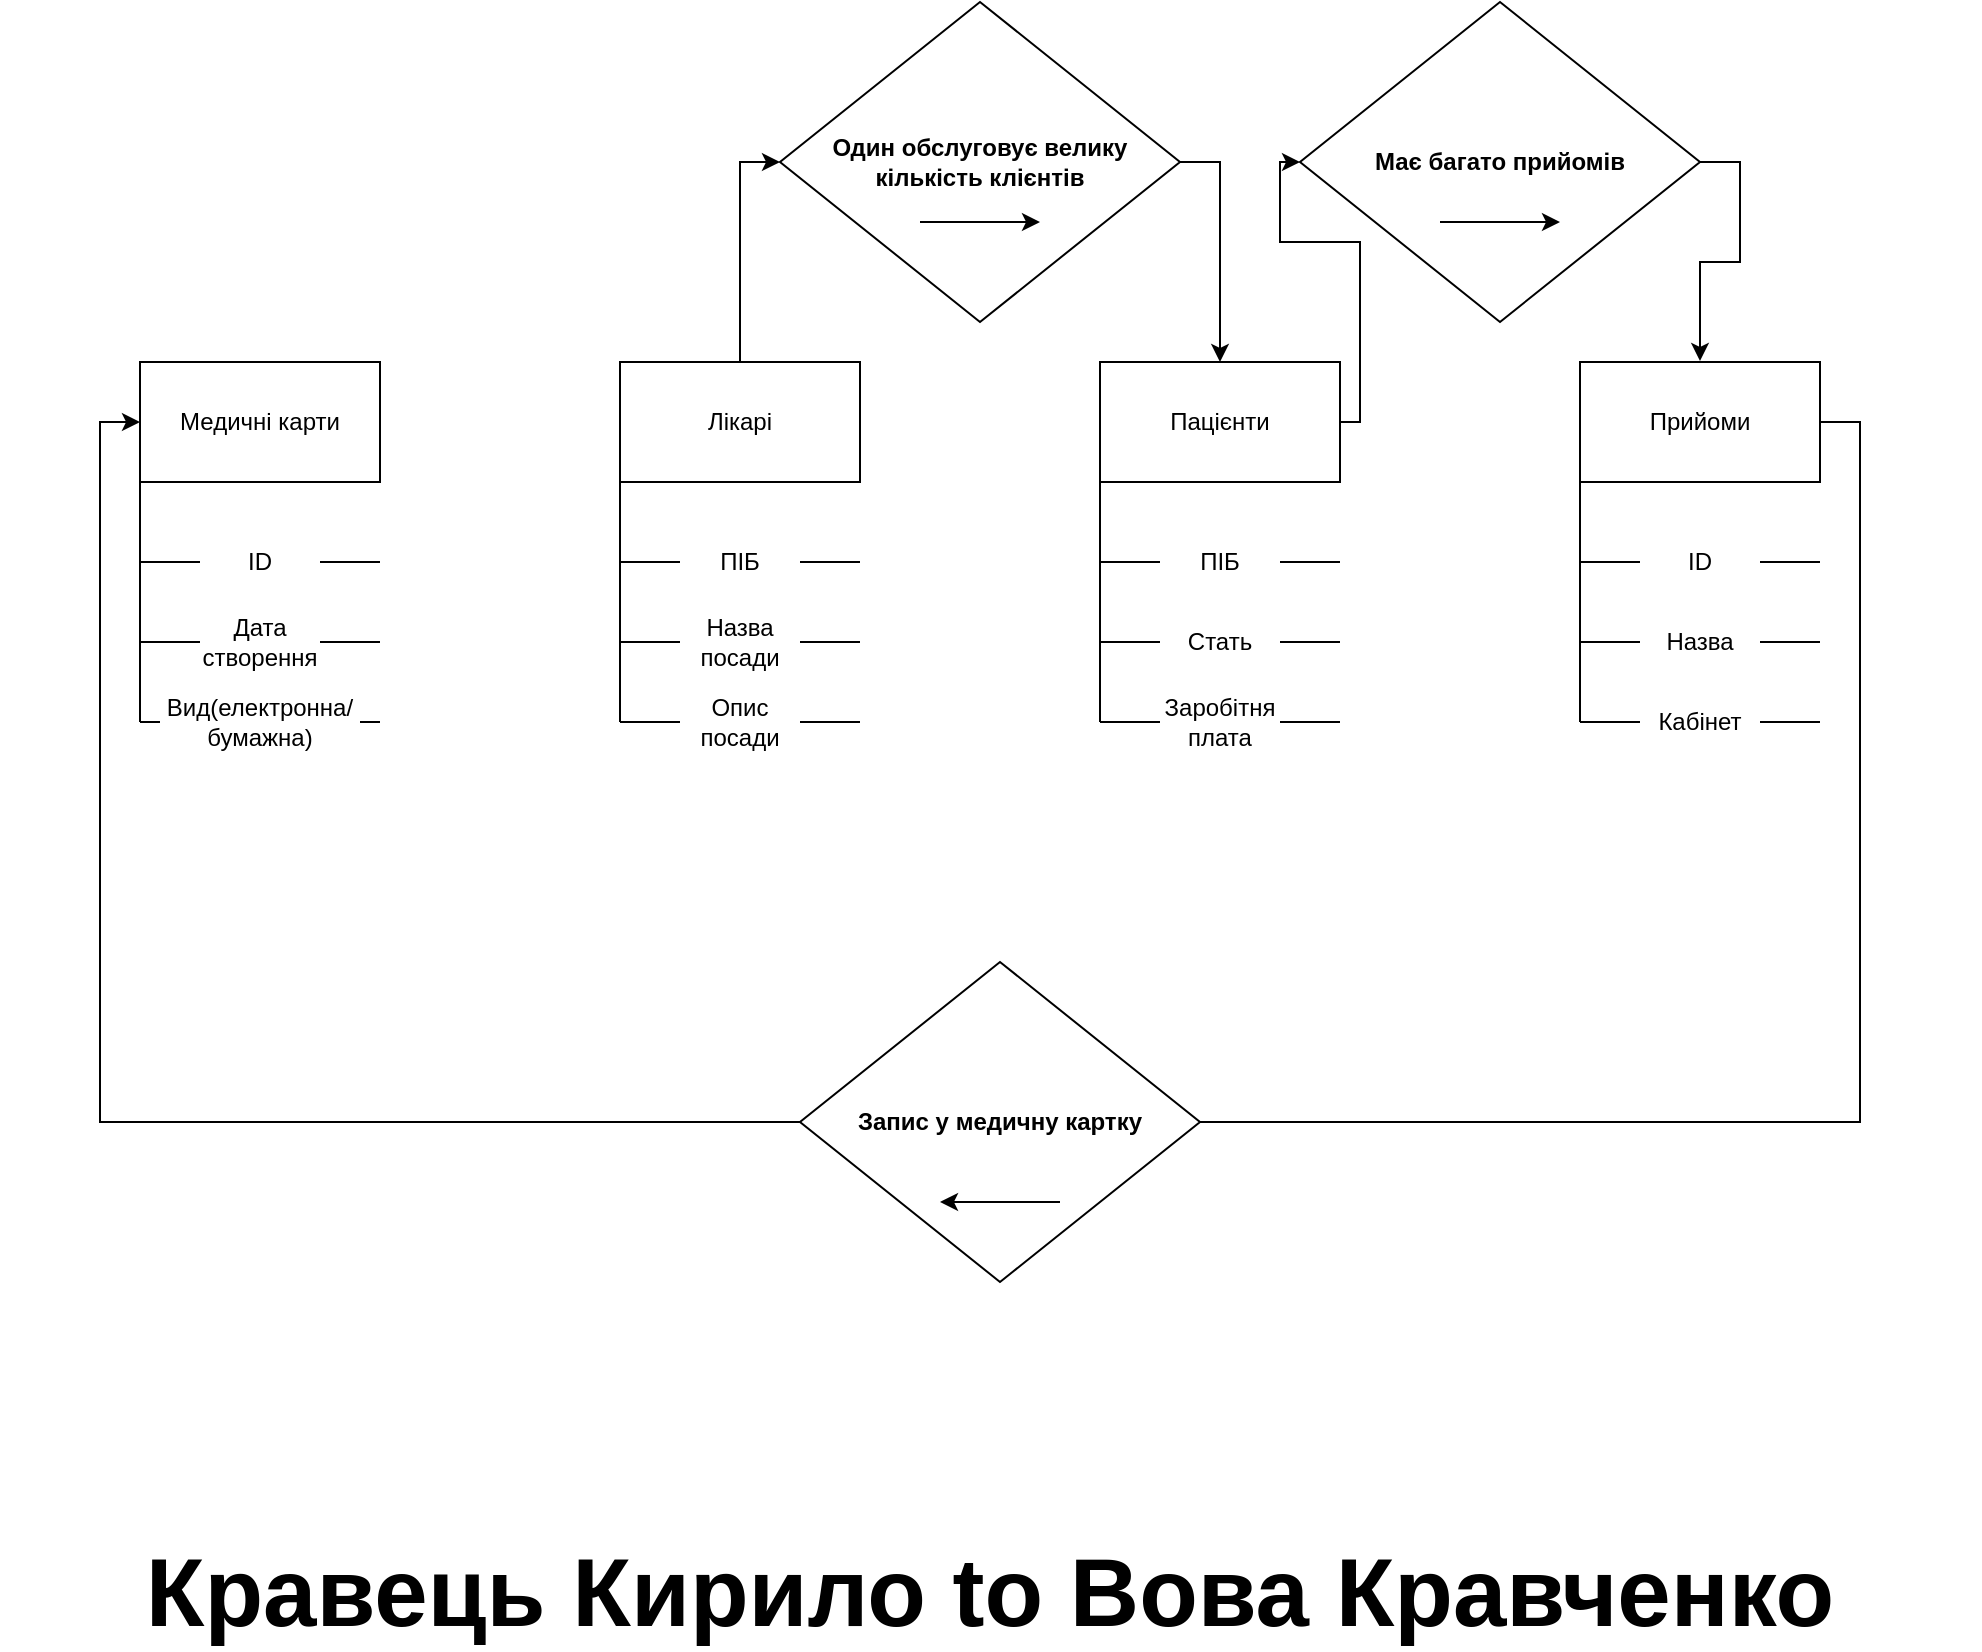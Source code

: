 <mxfile version="24.2.2" type="github">
  <diagram name="Страница — 1" id="xZ5Gj-hdqyK41NKk00E6">
    <mxGraphModel dx="2722" dy="1315" grid="1" gridSize="10" guides="1" tooltips="1" connect="1" arrows="1" fold="1" page="1" pageScale="1" pageWidth="827" pageHeight="1169" math="0" shadow="0">
      <root>
        <mxCell id="0" />
        <mxCell id="1" parent="0" />
        <mxCell id="9ATjfPb1PaCqOjxjtset-1" value="Медичні карти" style="rounded=0;whiteSpace=wrap;html=1;" vertex="1" parent="1">
          <mxGeometry x="160" y="200" width="120" height="60" as="geometry" />
        </mxCell>
        <mxCell id="9ATjfPb1PaCqOjxjtset-2" value="" style="endArrow=none;html=1;rounded=0;entryX=0;entryY=1;entryDx=0;entryDy=0;" edge="1" parent="1" target="9ATjfPb1PaCqOjxjtset-1">
          <mxGeometry width="50" height="50" relative="1" as="geometry">
            <mxPoint x="160" y="380" as="sourcePoint" />
            <mxPoint x="300" y="450" as="targetPoint" />
          </mxGeometry>
        </mxCell>
        <mxCell id="9ATjfPb1PaCqOjxjtset-3" value="" style="endArrow=none;html=1;rounded=0;" edge="1" parent="1" source="9ATjfPb1PaCqOjxjtset-7">
          <mxGeometry width="50" height="50" relative="1" as="geometry">
            <mxPoint x="160" y="300" as="sourcePoint" />
            <mxPoint x="280" y="300" as="targetPoint" />
          </mxGeometry>
        </mxCell>
        <mxCell id="9ATjfPb1PaCqOjxjtset-4" value="" style="endArrow=none;html=1;rounded=0;" edge="1" parent="1" source="9ATjfPb1PaCqOjxjtset-9">
          <mxGeometry width="50" height="50" relative="1" as="geometry">
            <mxPoint x="160" y="340" as="sourcePoint" />
            <mxPoint x="280" y="340" as="targetPoint" />
          </mxGeometry>
        </mxCell>
        <mxCell id="9ATjfPb1PaCqOjxjtset-5" value="" style="endArrow=none;html=1;rounded=0;" edge="1" parent="1">
          <mxGeometry width="50" height="50" relative="1" as="geometry">
            <mxPoint x="270" y="380" as="sourcePoint" />
            <mxPoint x="280" y="380" as="targetPoint" />
          </mxGeometry>
        </mxCell>
        <mxCell id="9ATjfPb1PaCqOjxjtset-6" value="" style="endArrow=none;html=1;rounded=0;" edge="1" parent="1" target="9ATjfPb1PaCqOjxjtset-7">
          <mxGeometry width="50" height="50" relative="1" as="geometry">
            <mxPoint x="160" y="300" as="sourcePoint" />
            <mxPoint x="280" y="300" as="targetPoint" />
          </mxGeometry>
        </mxCell>
        <mxCell id="9ATjfPb1PaCqOjxjtset-7" value="ID" style="text;html=1;align=center;verticalAlign=middle;whiteSpace=wrap;rounded=0;" vertex="1" parent="1">
          <mxGeometry x="190" y="290" width="60" height="20" as="geometry" />
        </mxCell>
        <mxCell id="9ATjfPb1PaCqOjxjtset-8" value="" style="endArrow=none;html=1;rounded=0;" edge="1" parent="1" target="9ATjfPb1PaCqOjxjtset-9">
          <mxGeometry width="50" height="50" relative="1" as="geometry">
            <mxPoint x="160" y="340" as="sourcePoint" />
            <mxPoint x="280" y="340" as="targetPoint" />
          </mxGeometry>
        </mxCell>
        <mxCell id="9ATjfPb1PaCqOjxjtset-9" value="Дата створення" style="text;html=1;align=center;verticalAlign=middle;whiteSpace=wrap;rounded=0;" vertex="1" parent="1">
          <mxGeometry x="190" y="330" width="60" height="20" as="geometry" />
        </mxCell>
        <mxCell id="9ATjfPb1PaCqOjxjtset-10" value="" style="endArrow=none;html=1;rounded=0;" edge="1" parent="1">
          <mxGeometry width="50" height="50" relative="1" as="geometry">
            <mxPoint x="160" y="380" as="sourcePoint" />
            <mxPoint x="170" y="380" as="targetPoint" />
          </mxGeometry>
        </mxCell>
        <mxCell id="9ATjfPb1PaCqOjxjtset-11" value="Вид(електронна/бумажна)" style="text;html=1;align=center;verticalAlign=middle;whiteSpace=wrap;rounded=0;" vertex="1" parent="1">
          <mxGeometry x="190" y="370" width="60" height="20" as="geometry" />
        </mxCell>
        <mxCell id="9ATjfPb1PaCqOjxjtset-47" style="edgeStyle=orthogonalEdgeStyle;rounded=0;orthogonalLoop=1;jettySize=auto;html=1;exitX=0.5;exitY=0;exitDx=0;exitDy=0;entryX=0;entryY=0.5;entryDx=0;entryDy=0;" edge="1" parent="1" source="9ATjfPb1PaCqOjxjtset-12" target="9ATjfPb1PaCqOjxjtset-45">
          <mxGeometry relative="1" as="geometry" />
        </mxCell>
        <mxCell id="9ATjfPb1PaCqOjxjtset-12" value="Лікарі" style="rounded=0;whiteSpace=wrap;html=1;" vertex="1" parent="1">
          <mxGeometry x="400" y="200" width="120" height="60" as="geometry" />
        </mxCell>
        <mxCell id="9ATjfPb1PaCqOjxjtset-13" value="" style="endArrow=none;html=1;rounded=0;entryX=0;entryY=1;entryDx=0;entryDy=0;" edge="1" parent="1" target="9ATjfPb1PaCqOjxjtset-12">
          <mxGeometry width="50" height="50" relative="1" as="geometry">
            <mxPoint x="400" y="380" as="sourcePoint" />
            <mxPoint x="540" y="450" as="targetPoint" />
          </mxGeometry>
        </mxCell>
        <mxCell id="9ATjfPb1PaCqOjxjtset-14" value="" style="endArrow=none;html=1;rounded=0;" edge="1" parent="1" source="9ATjfPb1PaCqOjxjtset-18">
          <mxGeometry width="50" height="50" relative="1" as="geometry">
            <mxPoint x="400" y="300" as="sourcePoint" />
            <mxPoint x="520" y="300" as="targetPoint" />
          </mxGeometry>
        </mxCell>
        <mxCell id="9ATjfPb1PaCqOjxjtset-15" value="" style="endArrow=none;html=1;rounded=0;" edge="1" parent="1" source="9ATjfPb1PaCqOjxjtset-20">
          <mxGeometry width="50" height="50" relative="1" as="geometry">
            <mxPoint x="400" y="340" as="sourcePoint" />
            <mxPoint x="520" y="340" as="targetPoint" />
          </mxGeometry>
        </mxCell>
        <mxCell id="9ATjfPb1PaCqOjxjtset-16" value="" style="endArrow=none;html=1;rounded=0;" edge="1" parent="1" source="9ATjfPb1PaCqOjxjtset-22">
          <mxGeometry width="50" height="50" relative="1" as="geometry">
            <mxPoint x="400" y="380" as="sourcePoint" />
            <mxPoint x="520" y="380" as="targetPoint" />
          </mxGeometry>
        </mxCell>
        <mxCell id="9ATjfPb1PaCqOjxjtset-17" value="" style="endArrow=none;html=1;rounded=0;" edge="1" parent="1" target="9ATjfPb1PaCqOjxjtset-18">
          <mxGeometry width="50" height="50" relative="1" as="geometry">
            <mxPoint x="400" y="300" as="sourcePoint" />
            <mxPoint x="520" y="300" as="targetPoint" />
          </mxGeometry>
        </mxCell>
        <mxCell id="9ATjfPb1PaCqOjxjtset-18" value="ПІБ" style="text;html=1;align=center;verticalAlign=middle;whiteSpace=wrap;rounded=0;" vertex="1" parent="1">
          <mxGeometry x="430" y="290" width="60" height="20" as="geometry" />
        </mxCell>
        <mxCell id="9ATjfPb1PaCqOjxjtset-19" value="" style="endArrow=none;html=1;rounded=0;" edge="1" parent="1" target="9ATjfPb1PaCqOjxjtset-20">
          <mxGeometry width="50" height="50" relative="1" as="geometry">
            <mxPoint x="400" y="340" as="sourcePoint" />
            <mxPoint x="520" y="340" as="targetPoint" />
          </mxGeometry>
        </mxCell>
        <mxCell id="9ATjfPb1PaCqOjxjtset-20" value="Назва посади" style="text;html=1;align=center;verticalAlign=middle;whiteSpace=wrap;rounded=0;" vertex="1" parent="1">
          <mxGeometry x="430" y="330" width="60" height="20" as="geometry" />
        </mxCell>
        <mxCell id="9ATjfPb1PaCqOjxjtset-21" value="" style="endArrow=none;html=1;rounded=0;" edge="1" parent="1" target="9ATjfPb1PaCqOjxjtset-22">
          <mxGeometry width="50" height="50" relative="1" as="geometry">
            <mxPoint x="400" y="380" as="sourcePoint" />
            <mxPoint x="520" y="380" as="targetPoint" />
          </mxGeometry>
        </mxCell>
        <mxCell id="9ATjfPb1PaCqOjxjtset-22" value="Опис посади" style="text;html=1;align=center;verticalAlign=middle;whiteSpace=wrap;rounded=0;" vertex="1" parent="1">
          <mxGeometry x="430" y="370" width="60" height="20" as="geometry" />
        </mxCell>
        <mxCell id="9ATjfPb1PaCqOjxjtset-23" value="Пацієнти" style="rounded=0;whiteSpace=wrap;html=1;" vertex="1" parent="1">
          <mxGeometry x="640" y="200" width="120" height="60" as="geometry" />
        </mxCell>
        <mxCell id="9ATjfPb1PaCqOjxjtset-24" value="" style="endArrow=none;html=1;rounded=0;entryX=0;entryY=1;entryDx=0;entryDy=0;" edge="1" parent="1" target="9ATjfPb1PaCqOjxjtset-23">
          <mxGeometry width="50" height="50" relative="1" as="geometry">
            <mxPoint x="640" y="380" as="sourcePoint" />
            <mxPoint x="780" y="450" as="targetPoint" />
          </mxGeometry>
        </mxCell>
        <mxCell id="9ATjfPb1PaCqOjxjtset-25" value="" style="endArrow=none;html=1;rounded=0;" edge="1" parent="1" source="9ATjfPb1PaCqOjxjtset-29">
          <mxGeometry width="50" height="50" relative="1" as="geometry">
            <mxPoint x="640" y="300" as="sourcePoint" />
            <mxPoint x="760" y="300" as="targetPoint" />
          </mxGeometry>
        </mxCell>
        <mxCell id="9ATjfPb1PaCqOjxjtset-26" value="" style="endArrow=none;html=1;rounded=0;" edge="1" parent="1" source="9ATjfPb1PaCqOjxjtset-31">
          <mxGeometry width="50" height="50" relative="1" as="geometry">
            <mxPoint x="640" y="340" as="sourcePoint" />
            <mxPoint x="760" y="340" as="targetPoint" />
          </mxGeometry>
        </mxCell>
        <mxCell id="9ATjfPb1PaCqOjxjtset-27" value="" style="endArrow=none;html=1;rounded=0;" edge="1" parent="1" source="9ATjfPb1PaCqOjxjtset-33">
          <mxGeometry width="50" height="50" relative="1" as="geometry">
            <mxPoint x="640" y="380" as="sourcePoint" />
            <mxPoint x="760" y="380" as="targetPoint" />
          </mxGeometry>
        </mxCell>
        <mxCell id="9ATjfPb1PaCqOjxjtset-28" value="" style="endArrow=none;html=1;rounded=0;" edge="1" parent="1" target="9ATjfPb1PaCqOjxjtset-29">
          <mxGeometry width="50" height="50" relative="1" as="geometry">
            <mxPoint x="640" y="300" as="sourcePoint" />
            <mxPoint x="760" y="300" as="targetPoint" />
          </mxGeometry>
        </mxCell>
        <mxCell id="9ATjfPb1PaCqOjxjtset-29" value="ПІБ" style="text;html=1;align=center;verticalAlign=middle;whiteSpace=wrap;rounded=0;" vertex="1" parent="1">
          <mxGeometry x="670" y="290" width="60" height="20" as="geometry" />
        </mxCell>
        <mxCell id="9ATjfPb1PaCqOjxjtset-30" value="" style="endArrow=none;html=1;rounded=0;" edge="1" parent="1" target="9ATjfPb1PaCqOjxjtset-31">
          <mxGeometry width="50" height="50" relative="1" as="geometry">
            <mxPoint x="640" y="340" as="sourcePoint" />
            <mxPoint x="760" y="340" as="targetPoint" />
          </mxGeometry>
        </mxCell>
        <mxCell id="9ATjfPb1PaCqOjxjtset-31" value="Cтать" style="text;html=1;align=center;verticalAlign=middle;whiteSpace=wrap;rounded=0;" vertex="1" parent="1">
          <mxGeometry x="670" y="330" width="60" height="20" as="geometry" />
        </mxCell>
        <mxCell id="9ATjfPb1PaCqOjxjtset-32" value="" style="endArrow=none;html=1;rounded=0;" edge="1" parent="1" target="9ATjfPb1PaCqOjxjtset-33">
          <mxGeometry width="50" height="50" relative="1" as="geometry">
            <mxPoint x="640" y="380" as="sourcePoint" />
            <mxPoint x="760" y="380" as="targetPoint" />
          </mxGeometry>
        </mxCell>
        <mxCell id="9ATjfPb1PaCqOjxjtset-33" value="Заробітня плата" style="text;html=1;align=center;verticalAlign=middle;whiteSpace=wrap;rounded=0;" vertex="1" parent="1">
          <mxGeometry x="670" y="370" width="60" height="20" as="geometry" />
        </mxCell>
        <mxCell id="9ATjfPb1PaCqOjxjtset-54" style="edgeStyle=orthogonalEdgeStyle;rounded=0;orthogonalLoop=1;jettySize=auto;html=1;exitX=1;exitY=0.5;exitDx=0;exitDy=0;entryX=0;entryY=0.5;entryDx=0;entryDy=0;" edge="1" parent="1" source="9ATjfPb1PaCqOjxjtset-34" target="9ATjfPb1PaCqOjxjtset-1">
          <mxGeometry relative="1" as="geometry">
            <mxPoint x="1030" y="480" as="targetPoint" />
            <Array as="points">
              <mxPoint x="1020" y="230" />
              <mxPoint x="1020" y="580" />
              <mxPoint x="140" y="580" />
              <mxPoint x="140" y="230" />
            </Array>
          </mxGeometry>
        </mxCell>
        <mxCell id="9ATjfPb1PaCqOjxjtset-34" value="Прийоми" style="rounded=0;whiteSpace=wrap;html=1;" vertex="1" parent="1">
          <mxGeometry x="880" y="200" width="120" height="60" as="geometry" />
        </mxCell>
        <mxCell id="9ATjfPb1PaCqOjxjtset-35" value="" style="endArrow=none;html=1;rounded=0;entryX=0;entryY=1;entryDx=0;entryDy=0;" edge="1" parent="1" target="9ATjfPb1PaCqOjxjtset-34">
          <mxGeometry width="50" height="50" relative="1" as="geometry">
            <mxPoint x="880" y="380" as="sourcePoint" />
            <mxPoint x="1020" y="450" as="targetPoint" />
          </mxGeometry>
        </mxCell>
        <mxCell id="9ATjfPb1PaCqOjxjtset-36" value="" style="endArrow=none;html=1;rounded=0;" edge="1" parent="1" source="9ATjfPb1PaCqOjxjtset-40">
          <mxGeometry width="50" height="50" relative="1" as="geometry">
            <mxPoint x="880" y="300" as="sourcePoint" />
            <mxPoint x="1000" y="300" as="targetPoint" />
          </mxGeometry>
        </mxCell>
        <mxCell id="9ATjfPb1PaCqOjxjtset-37" value="" style="endArrow=none;html=1;rounded=0;" edge="1" parent="1" source="9ATjfPb1PaCqOjxjtset-42">
          <mxGeometry width="50" height="50" relative="1" as="geometry">
            <mxPoint x="880" y="340" as="sourcePoint" />
            <mxPoint x="1000" y="340" as="targetPoint" />
          </mxGeometry>
        </mxCell>
        <mxCell id="9ATjfPb1PaCqOjxjtset-38" value="" style="endArrow=none;html=1;rounded=0;" edge="1" parent="1" source="9ATjfPb1PaCqOjxjtset-44">
          <mxGeometry width="50" height="50" relative="1" as="geometry">
            <mxPoint x="880" y="380" as="sourcePoint" />
            <mxPoint x="1000" y="380" as="targetPoint" />
          </mxGeometry>
        </mxCell>
        <mxCell id="9ATjfPb1PaCqOjxjtset-39" value="" style="endArrow=none;html=1;rounded=0;" edge="1" parent="1" target="9ATjfPb1PaCqOjxjtset-40">
          <mxGeometry width="50" height="50" relative="1" as="geometry">
            <mxPoint x="880" y="300" as="sourcePoint" />
            <mxPoint x="1000" y="300" as="targetPoint" />
          </mxGeometry>
        </mxCell>
        <mxCell id="9ATjfPb1PaCqOjxjtset-40" value="ID" style="text;html=1;align=center;verticalAlign=middle;whiteSpace=wrap;rounded=0;" vertex="1" parent="1">
          <mxGeometry x="910" y="290" width="60" height="20" as="geometry" />
        </mxCell>
        <mxCell id="9ATjfPb1PaCqOjxjtset-41" value="" style="endArrow=none;html=1;rounded=0;" edge="1" parent="1" target="9ATjfPb1PaCqOjxjtset-42">
          <mxGeometry width="50" height="50" relative="1" as="geometry">
            <mxPoint x="880" y="340" as="sourcePoint" />
            <mxPoint x="1000" y="340" as="targetPoint" />
          </mxGeometry>
        </mxCell>
        <mxCell id="9ATjfPb1PaCqOjxjtset-42" value="Назва" style="text;html=1;align=center;verticalAlign=middle;whiteSpace=wrap;rounded=0;" vertex="1" parent="1">
          <mxGeometry x="910" y="330" width="60" height="20" as="geometry" />
        </mxCell>
        <mxCell id="9ATjfPb1PaCqOjxjtset-43" value="" style="endArrow=none;html=1;rounded=0;" edge="1" parent="1" target="9ATjfPb1PaCqOjxjtset-44">
          <mxGeometry width="50" height="50" relative="1" as="geometry">
            <mxPoint x="880" y="380" as="sourcePoint" />
            <mxPoint x="1000" y="380" as="targetPoint" />
          </mxGeometry>
        </mxCell>
        <mxCell id="9ATjfPb1PaCqOjxjtset-44" value="Кабінет" style="text;html=1;align=center;verticalAlign=middle;whiteSpace=wrap;rounded=0;" vertex="1" parent="1">
          <mxGeometry x="910" y="370" width="60" height="20" as="geometry" />
        </mxCell>
        <mxCell id="9ATjfPb1PaCqOjxjtset-48" style="edgeStyle=orthogonalEdgeStyle;rounded=0;orthogonalLoop=1;jettySize=auto;html=1;exitX=1;exitY=0.5;exitDx=0;exitDy=0;" edge="1" parent="1" source="9ATjfPb1PaCqOjxjtset-45" target="9ATjfPb1PaCqOjxjtset-23">
          <mxGeometry relative="1" as="geometry" />
        </mxCell>
        <mxCell id="9ATjfPb1PaCqOjxjtset-45" value="&lt;b&gt;Один обслуговує велику кількість клієнтів&lt;/b&gt;" style="rhombus;whiteSpace=wrap;html=1;" vertex="1" parent="1">
          <mxGeometry x="480" y="20" width="200" height="160" as="geometry" />
        </mxCell>
        <mxCell id="9ATjfPb1PaCqOjxjtset-46" value="" style="endArrow=classic;html=1;rounded=0;" edge="1" parent="1">
          <mxGeometry width="50" height="50" relative="1" as="geometry">
            <mxPoint x="550" y="130" as="sourcePoint" />
            <mxPoint x="610" y="130" as="targetPoint" />
            <Array as="points">
              <mxPoint x="580" y="130" />
            </Array>
          </mxGeometry>
        </mxCell>
        <mxCell id="9ATjfPb1PaCqOjxjtset-49" style="edgeStyle=orthogonalEdgeStyle;rounded=0;orthogonalLoop=1;jettySize=auto;html=1;exitX=1;exitY=0.5;exitDx=0;exitDy=0;entryX=0;entryY=0.5;entryDx=0;entryDy=0;" edge="1" parent="1" target="9ATjfPb1PaCqOjxjtset-51" source="9ATjfPb1PaCqOjxjtset-23">
          <mxGeometry relative="1" as="geometry">
            <mxPoint x="700" y="199.5" as="sourcePoint" />
            <Array as="points">
              <mxPoint x="770" y="230" />
              <mxPoint x="770" y="140" />
              <mxPoint x="730" y="140" />
              <mxPoint x="730" y="100" />
            </Array>
          </mxGeometry>
        </mxCell>
        <mxCell id="9ATjfPb1PaCqOjxjtset-50" style="edgeStyle=orthogonalEdgeStyle;rounded=0;orthogonalLoop=1;jettySize=auto;html=1;exitX=1;exitY=0.5;exitDx=0;exitDy=0;" edge="1" parent="1" source="9ATjfPb1PaCqOjxjtset-51">
          <mxGeometry relative="1" as="geometry">
            <mxPoint x="940" y="199.5" as="targetPoint" />
            <Array as="points">
              <mxPoint x="960" y="100" />
              <mxPoint x="960" y="150" />
              <mxPoint x="940" y="150" />
            </Array>
          </mxGeometry>
        </mxCell>
        <mxCell id="9ATjfPb1PaCqOjxjtset-51" value="&lt;b&gt;Має багато прийомів&lt;/b&gt;" style="rhombus;whiteSpace=wrap;html=1;" vertex="1" parent="1">
          <mxGeometry x="740" y="20" width="200" height="160" as="geometry" />
        </mxCell>
        <mxCell id="9ATjfPb1PaCqOjxjtset-52" value="" style="endArrow=classic;html=1;rounded=0;" edge="1" parent="1">
          <mxGeometry width="50" height="50" relative="1" as="geometry">
            <mxPoint x="810" y="130" as="sourcePoint" />
            <mxPoint x="870" y="130" as="targetPoint" />
            <Array as="points">
              <mxPoint x="840" y="130" />
            </Array>
          </mxGeometry>
        </mxCell>
        <mxCell id="9ATjfPb1PaCqOjxjtset-55" value="&lt;b&gt;Запис у медичну картку&lt;/b&gt;" style="rhombus;whiteSpace=wrap;html=1;" vertex="1" parent="1">
          <mxGeometry x="490" y="500" width="200" height="160" as="geometry" />
        </mxCell>
        <mxCell id="9ATjfPb1PaCqOjxjtset-56" value="" style="endArrow=classic;html=1;rounded=0;" edge="1" parent="1">
          <mxGeometry width="50" height="50" relative="1" as="geometry">
            <mxPoint x="620" y="620" as="sourcePoint" />
            <mxPoint x="560" y="620" as="targetPoint" />
            <Array as="points">
              <mxPoint x="590" y="620" />
            </Array>
          </mxGeometry>
        </mxCell>
        <mxCell id="9ATjfPb1PaCqOjxjtset-57" value="&lt;font style=&quot;font-size: 48px;&quot;&gt;&lt;b&gt;Кравець Кирило to Вова Кравченко&lt;/b&gt;&lt;/font&gt;" style="text;html=1;align=center;verticalAlign=middle;whiteSpace=wrap;rounded=0;" vertex="1" parent="1">
          <mxGeometry x="90" y="800" width="990" height="30" as="geometry" />
        </mxCell>
      </root>
    </mxGraphModel>
  </diagram>
</mxfile>
